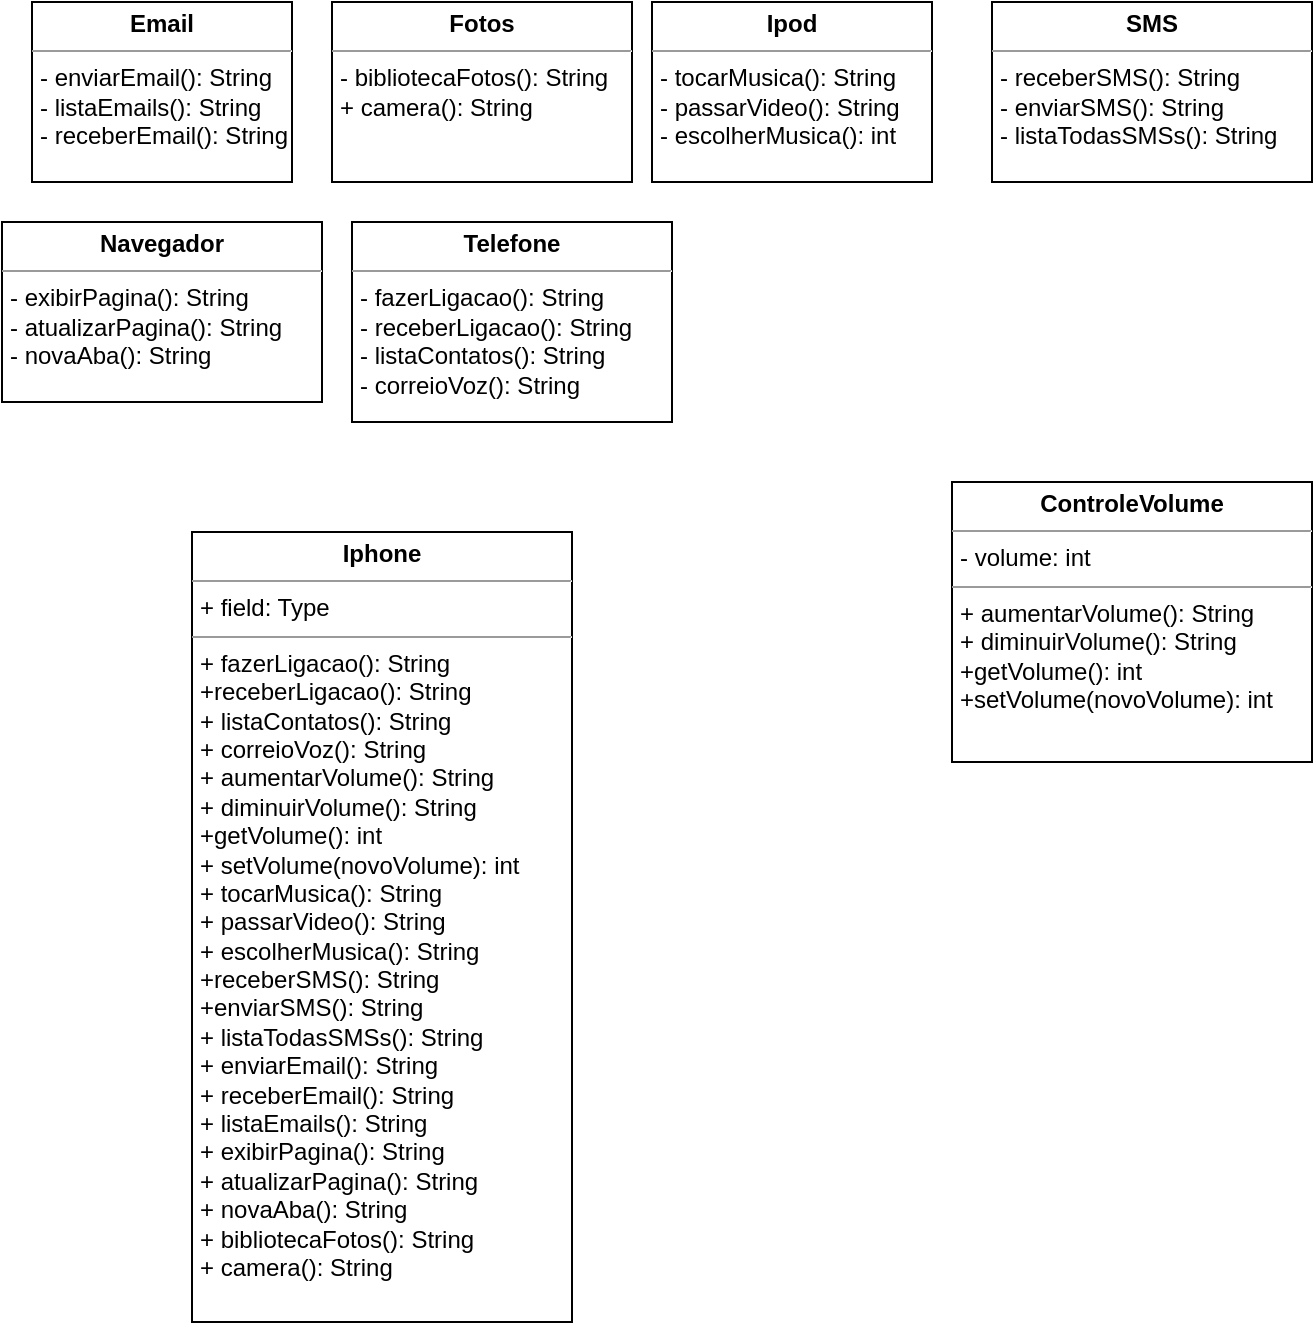 <mxfile version="22.0.4" type="github">
  <diagram name="Página-1" id="lyKN2rdGes2hmb8dbAXK">
    <mxGraphModel dx="739" dy="433" grid="1" gridSize="10" guides="1" tooltips="1" connect="1" arrows="1" fold="1" page="1" pageScale="1" pageWidth="827" pageHeight="1169" math="0" shadow="0">
      <root>
        <mxCell id="0" />
        <mxCell id="1" parent="0" />
        <mxCell id="qVD_tcWYtfDzw6BZSSH7-27" value="&lt;p style=&quot;margin:0px;margin-top:4px;text-align:center;&quot;&gt;&lt;b&gt;Ipod&lt;/b&gt;&lt;/p&gt;&lt;hr size=&quot;1&quot;&gt;&lt;p style=&quot;margin:0px;margin-left:4px;&quot;&gt;&lt;/p&gt;&lt;p style=&quot;margin:0px;margin-left:4px;&quot;&gt;- tocarMusica(): String&lt;/p&gt;&lt;p style=&quot;margin:0px;margin-left:4px;&quot;&gt;- passarVideo(): String&lt;/p&gt;&lt;p style=&quot;margin:0px;margin-left:4px;&quot;&gt;- escolherMusica(): int&lt;/p&gt;" style="verticalAlign=top;align=left;overflow=fill;fontSize=12;fontFamily=Helvetica;html=1;whiteSpace=wrap;" vertex="1" parent="1">
          <mxGeometry x="420" y="290" width="140" height="90" as="geometry" />
        </mxCell>
        <mxCell id="qVD_tcWYtfDzw6BZSSH7-28" value="&lt;p style=&quot;margin:0px;margin-top:4px;text-align:center;&quot;&gt;&lt;b&gt;ControleVolume&lt;/b&gt;&lt;/p&gt;&lt;hr size=&quot;1&quot;&gt;&lt;p style=&quot;margin:0px;margin-left:4px;&quot;&gt;- volume: int&lt;/p&gt;&lt;hr size=&quot;1&quot;&gt;&lt;p style=&quot;margin:0px;margin-left:4px;&quot;&gt;+ aumentarVolume(): String&lt;/p&gt;&lt;p style=&quot;margin:0px;margin-left:4px;&quot;&gt;+ diminuirVolume(): String&lt;/p&gt;&lt;p style=&quot;margin:0px;margin-left:4px;&quot;&gt;+getVolume(): int&lt;/p&gt;&lt;p style=&quot;margin:0px;margin-left:4px;&quot;&gt;+setVolume(novoVolume): int&lt;/p&gt;" style="verticalAlign=top;align=left;overflow=fill;fontSize=12;fontFamily=Helvetica;html=1;whiteSpace=wrap;" vertex="1" parent="1">
          <mxGeometry x="570" y="530" width="180" height="140" as="geometry" />
        </mxCell>
        <mxCell id="qVD_tcWYtfDzw6BZSSH7-29" value="&lt;p style=&quot;margin:0px;margin-top:4px;text-align:center;&quot;&gt;&lt;b&gt;SMS&lt;/b&gt;&lt;/p&gt;&lt;hr size=&quot;1&quot;&gt;&lt;p style=&quot;margin:0px;margin-left:4px;&quot;&gt;&lt;/p&gt;&lt;p style=&quot;margin:0px;margin-left:4px;&quot;&gt;- receberSMS(): String&lt;/p&gt;&lt;p style=&quot;margin:0px;margin-left:4px;&quot;&gt;- enviarSMS(): String&lt;/p&gt;&lt;p style=&quot;margin:0px;margin-left:4px;&quot;&gt;- listaTodasSMSs(): String&lt;/p&gt;" style="verticalAlign=top;align=left;overflow=fill;fontSize=12;fontFamily=Helvetica;html=1;whiteSpace=wrap;" vertex="1" parent="1">
          <mxGeometry x="590" y="290" width="160" height="90" as="geometry" />
        </mxCell>
        <mxCell id="qVD_tcWYtfDzw6BZSSH7-30" value="&lt;p style=&quot;margin:0px;margin-top:4px;text-align:center;&quot;&gt;&lt;b&gt;Fotos&lt;/b&gt;&lt;/p&gt;&lt;hr size=&quot;1&quot;&gt;&lt;p style=&quot;margin:0px;margin-left:4px;&quot;&gt;&lt;/p&gt;&lt;p style=&quot;margin:0px;margin-left:4px;&quot;&gt;- bibliotecaFotos(): String&lt;/p&gt;&lt;p style=&quot;margin:0px;margin-left:4px;&quot;&gt;+ camera(): String&lt;/p&gt;" style="verticalAlign=top;align=left;overflow=fill;fontSize=12;fontFamily=Helvetica;html=1;whiteSpace=wrap;" vertex="1" parent="1">
          <mxGeometry x="260" y="290" width="150" height="90" as="geometry" />
        </mxCell>
        <mxCell id="qVD_tcWYtfDzw6BZSSH7-32" value="&lt;p style=&quot;margin:0px;margin-top:4px;text-align:center;&quot;&gt;&lt;b&gt;Email&lt;/b&gt;&lt;/p&gt;&lt;hr size=&quot;1&quot;&gt;&lt;p style=&quot;margin:0px;margin-left:4px;&quot;&gt;- enviarEmail(): String&lt;/p&gt;&lt;p style=&quot;margin:0px;margin-left:4px;&quot;&gt;- listaEmails(): String&lt;/p&gt;&lt;p style=&quot;margin:0px;margin-left:4px;&quot;&gt;- receberEmail(): String&lt;/p&gt;" style="verticalAlign=top;align=left;overflow=fill;fontSize=12;fontFamily=Helvetica;html=1;whiteSpace=wrap;" vertex="1" parent="1">
          <mxGeometry x="110" y="290" width="130" height="90" as="geometry" />
        </mxCell>
        <mxCell id="qVD_tcWYtfDzw6BZSSH7-33" value="&lt;p style=&quot;margin:0px;margin-top:4px;text-align:center;&quot;&gt;&lt;b&gt;Navegador&lt;/b&gt;&lt;/p&gt;&lt;hr size=&quot;1&quot;&gt;&lt;p style=&quot;margin:0px;margin-left:4px;&quot;&gt;&lt;/p&gt;&lt;p style=&quot;margin:0px;margin-left:4px;&quot;&gt;- exibirPagina(): String&lt;/p&gt;&lt;p style=&quot;margin:0px;margin-left:4px;&quot;&gt;- atualizarPagina(): String&lt;/p&gt;&lt;p style=&quot;margin:0px;margin-left:4px;&quot;&gt;- novaAba(): String&lt;/p&gt;" style="verticalAlign=top;align=left;overflow=fill;fontSize=12;fontFamily=Helvetica;html=1;whiteSpace=wrap;" vertex="1" parent="1">
          <mxGeometry x="95" y="400" width="160" height="90" as="geometry" />
        </mxCell>
        <mxCell id="qVD_tcWYtfDzw6BZSSH7-34" value="&lt;p style=&quot;margin:0px;margin-top:4px;text-align:center;&quot;&gt;&lt;b&gt;Telefone&lt;/b&gt;&lt;/p&gt;&lt;hr size=&quot;1&quot;&gt;&lt;p style=&quot;margin:0px;margin-left:4px;&quot;&gt;&lt;/p&gt;&lt;p style=&quot;margin:0px;margin-left:4px;&quot;&gt;- fazerLigacao(): String&lt;/p&gt;&lt;p style=&quot;margin:0px;margin-left:4px;&quot;&gt;- receberLigacao(): String&lt;/p&gt;&lt;p style=&quot;margin:0px;margin-left:4px;&quot;&gt;- listaContatos(): String&lt;/p&gt;&lt;p style=&quot;margin:0px;margin-left:4px;&quot;&gt;- correioVoz(): String&lt;/p&gt;" style="verticalAlign=top;align=left;overflow=fill;fontSize=12;fontFamily=Helvetica;html=1;whiteSpace=wrap;" vertex="1" parent="1">
          <mxGeometry x="270" y="400" width="160" height="100" as="geometry" />
        </mxCell>
        <mxCell id="qVD_tcWYtfDzw6BZSSH7-35" value="&lt;p style=&quot;margin:0px;margin-top:4px;text-align:center;&quot;&gt;&lt;b&gt;Iphone&lt;/b&gt;&lt;/p&gt;&lt;hr size=&quot;1&quot;&gt;&lt;p style=&quot;margin:0px;margin-left:4px;&quot;&gt;+ field: Type&lt;/p&gt;&lt;hr size=&quot;1&quot;&gt;&lt;p style=&quot;margin:0px;margin-left:4px;&quot;&gt;+ fazerLigacao(): String&lt;/p&gt;&lt;p style=&quot;margin:0px;margin-left:4px;&quot;&gt;+receberLigacao(): String&lt;/p&gt;&lt;p style=&quot;margin:0px;margin-left:4px;&quot;&gt;+ listaContatos(): String&lt;/p&gt;&lt;p style=&quot;margin:0px;margin-left:4px;&quot;&gt;+ correioVoz(): String&lt;/p&gt;&lt;p style=&quot;margin:0px;margin-left:4px;&quot;&gt;+ aumentarVolume(): String&lt;/p&gt;&lt;p style=&quot;margin:0px;margin-left:4px;&quot;&gt;+ diminuirVolume(): String&lt;/p&gt;&lt;p style=&quot;margin:0px;margin-left:4px;&quot;&gt;+getVolume(): int&lt;/p&gt;&lt;p style=&quot;margin:0px;margin-left:4px;&quot;&gt;+ setVolume(novoVolume): int&lt;/p&gt;&lt;p style=&quot;margin:0px;margin-left:4px;&quot;&gt;+ tocarMusica(): String&lt;/p&gt;&lt;p style=&quot;margin:0px;margin-left:4px;&quot;&gt;+ passarVideo(): String&lt;/p&gt;&lt;p style=&quot;margin:0px;margin-left:4px;&quot;&gt;+ escolherMusica(): String&lt;/p&gt;&lt;p style=&quot;margin:0px;margin-left:4px;&quot;&gt;+receberSMS(): String&lt;/p&gt;&lt;p style=&quot;margin:0px;margin-left:4px;&quot;&gt;+enviarSMS(): String&lt;/p&gt;&lt;p style=&quot;margin:0px;margin-left:4px;&quot;&gt;+ listaTodasSMSs(): String&lt;/p&gt;&lt;p style=&quot;margin:0px;margin-left:4px;&quot;&gt;+ enviarEmail(): String&lt;/p&gt;&lt;p style=&quot;margin:0px;margin-left:4px;&quot;&gt;+ receberEmail(): String&lt;/p&gt;&lt;p style=&quot;margin:0px;margin-left:4px;&quot;&gt;+ listaEmails(): String&lt;/p&gt;&lt;p style=&quot;margin:0px;margin-left:4px;&quot;&gt;+ exibirPagina(): String&lt;/p&gt;&lt;p style=&quot;margin:0px;margin-left:4px;&quot;&gt;+ atualizarPagina(): String&lt;/p&gt;&lt;p style=&quot;margin:0px;margin-left:4px;&quot;&gt;+ novaAba(): String&lt;/p&gt;&lt;p style=&quot;margin:0px;margin-left:4px;&quot;&gt;+ bibliotecaFotos(): String&lt;/p&gt;&lt;p style=&quot;margin:0px;margin-left:4px;&quot;&gt;+ camera(): String&lt;/p&gt;&lt;p style=&quot;margin:0px;margin-left:4px;&quot;&gt;&lt;br&gt;&lt;/p&gt;" style="verticalAlign=top;align=left;overflow=fill;fontSize=12;fontFamily=Helvetica;html=1;whiteSpace=wrap;" vertex="1" parent="1">
          <mxGeometry x="190" y="555" width="190" height="395" as="geometry" />
        </mxCell>
      </root>
    </mxGraphModel>
  </diagram>
</mxfile>

